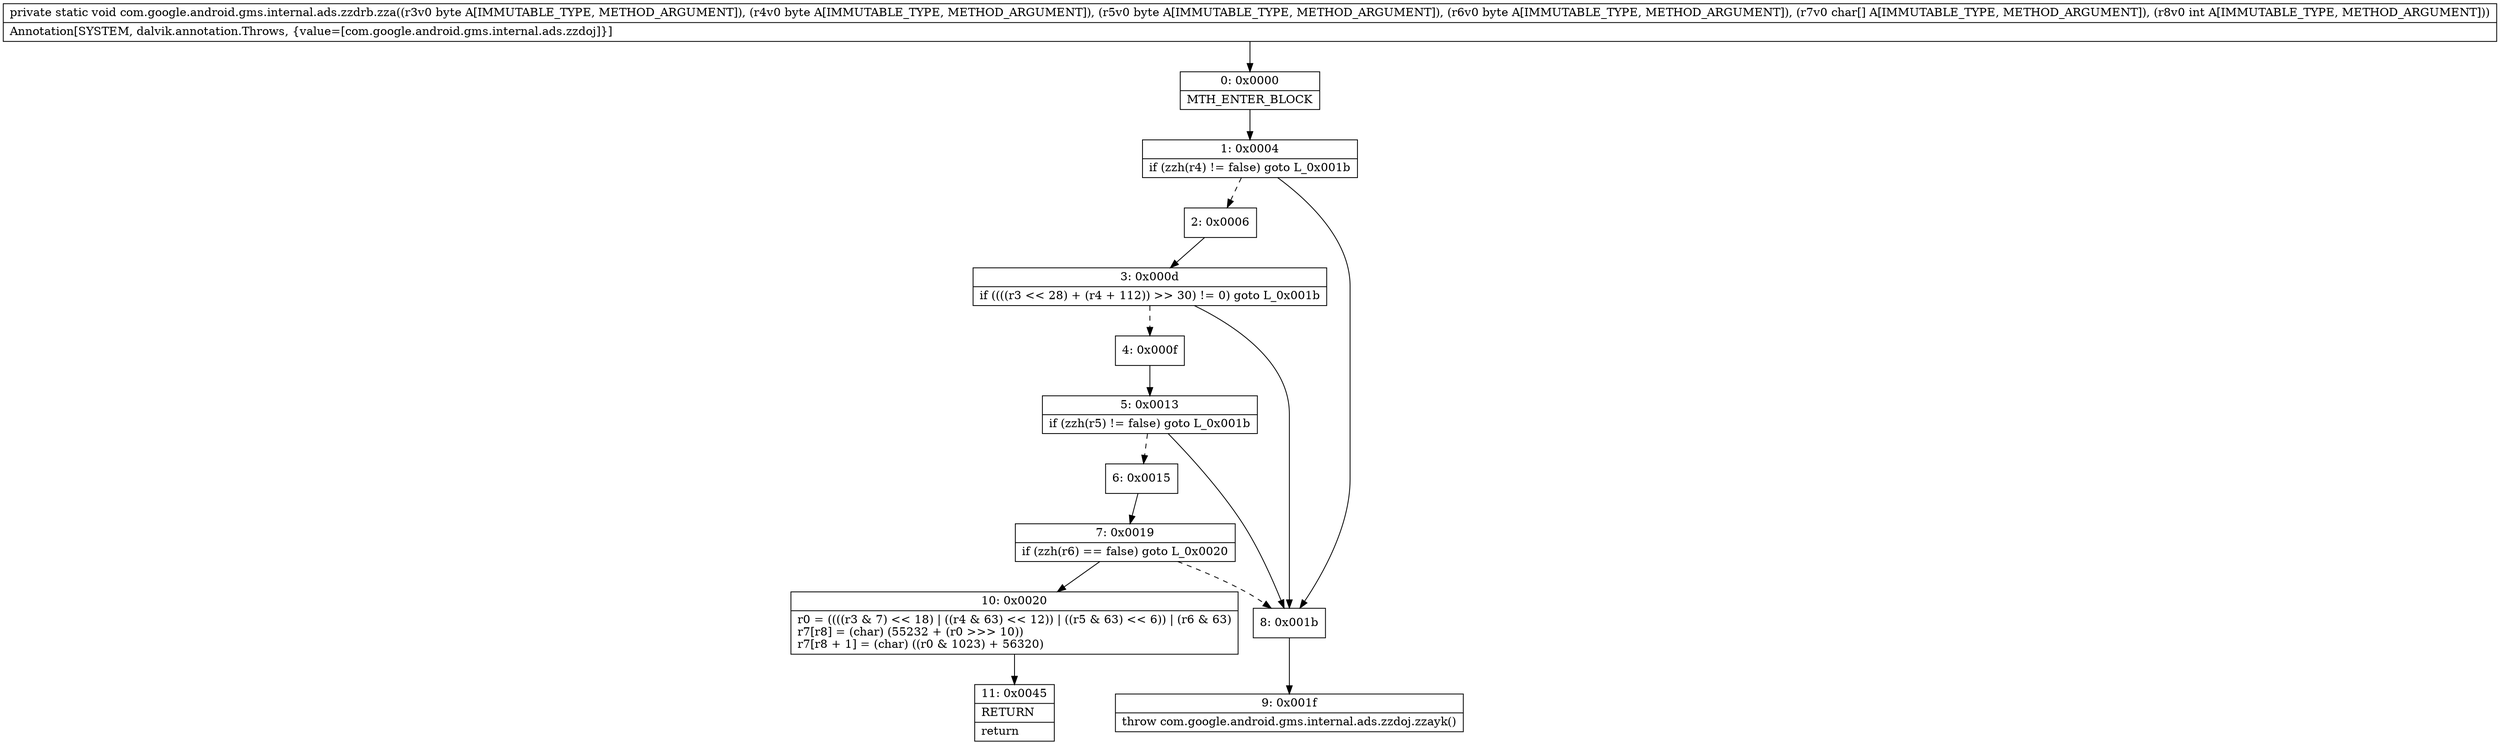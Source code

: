 digraph "CFG forcom.google.android.gms.internal.ads.zzdrb.zza(BBBB[CI)V" {
Node_0 [shape=record,label="{0\:\ 0x0000|MTH_ENTER_BLOCK\l}"];
Node_1 [shape=record,label="{1\:\ 0x0004|if (zzh(r4) != false) goto L_0x001b\l}"];
Node_2 [shape=record,label="{2\:\ 0x0006}"];
Node_3 [shape=record,label="{3\:\ 0x000d|if ((((r3 \<\< 28) + (r4 + 112)) \>\> 30) != 0) goto L_0x001b\l}"];
Node_4 [shape=record,label="{4\:\ 0x000f}"];
Node_5 [shape=record,label="{5\:\ 0x0013|if (zzh(r5) != false) goto L_0x001b\l}"];
Node_6 [shape=record,label="{6\:\ 0x0015}"];
Node_7 [shape=record,label="{7\:\ 0x0019|if (zzh(r6) == false) goto L_0x0020\l}"];
Node_8 [shape=record,label="{8\:\ 0x001b}"];
Node_9 [shape=record,label="{9\:\ 0x001f|throw com.google.android.gms.internal.ads.zzdoj.zzayk()\l}"];
Node_10 [shape=record,label="{10\:\ 0x0020|r0 = ((((r3 & 7) \<\< 18) \| ((r4 & 63) \<\< 12)) \| ((r5 & 63) \<\< 6)) \| (r6 & 63)\lr7[r8] = (char) (55232 + (r0 \>\>\> 10))\lr7[r8 + 1] = (char) ((r0 & 1023) + 56320)\l}"];
Node_11 [shape=record,label="{11\:\ 0x0045|RETURN\l|return\l}"];
MethodNode[shape=record,label="{private static void com.google.android.gms.internal.ads.zzdrb.zza((r3v0 byte A[IMMUTABLE_TYPE, METHOD_ARGUMENT]), (r4v0 byte A[IMMUTABLE_TYPE, METHOD_ARGUMENT]), (r5v0 byte A[IMMUTABLE_TYPE, METHOD_ARGUMENT]), (r6v0 byte A[IMMUTABLE_TYPE, METHOD_ARGUMENT]), (r7v0 char[] A[IMMUTABLE_TYPE, METHOD_ARGUMENT]), (r8v0 int A[IMMUTABLE_TYPE, METHOD_ARGUMENT]))  | Annotation[SYSTEM, dalvik.annotation.Throws, \{value=[com.google.android.gms.internal.ads.zzdoj]\}]\l}"];
MethodNode -> Node_0;
Node_0 -> Node_1;
Node_1 -> Node_2[style=dashed];
Node_1 -> Node_8;
Node_2 -> Node_3;
Node_3 -> Node_4[style=dashed];
Node_3 -> Node_8;
Node_4 -> Node_5;
Node_5 -> Node_6[style=dashed];
Node_5 -> Node_8;
Node_6 -> Node_7;
Node_7 -> Node_8[style=dashed];
Node_7 -> Node_10;
Node_8 -> Node_9;
Node_10 -> Node_11;
}

